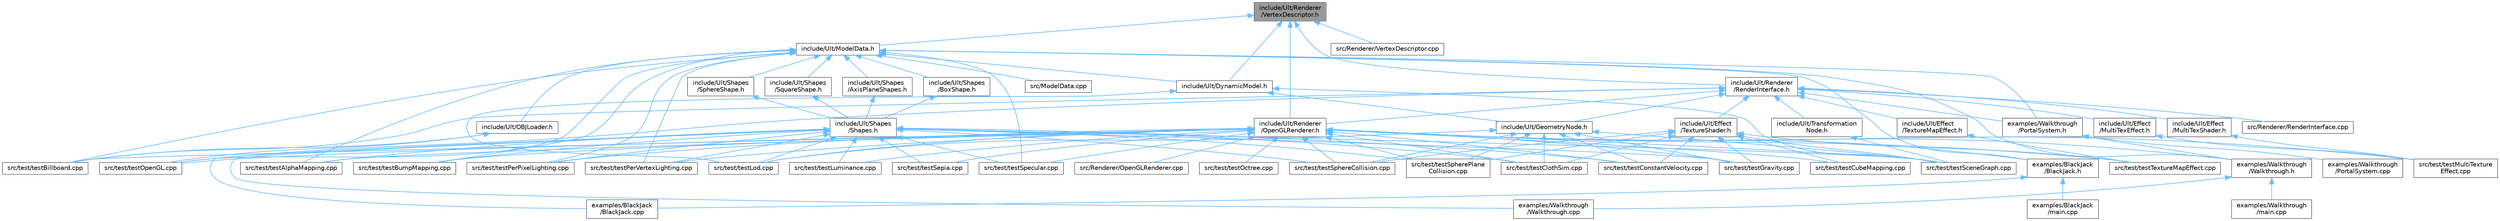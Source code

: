 digraph "include/Ult/Renderer/VertexDescriptor.h"
{
 // LATEX_PDF_SIZE
  bgcolor="transparent";
  edge [fontname=Helvetica,fontsize=10,labelfontname=Helvetica,labelfontsize=10];
  node [fontname=Helvetica,fontsize=10,shape=box,height=0.2,width=0.4];
  Node1 [id="Node000001",label="include/Ult/Renderer\l/VertexDescriptor.h",height=0.2,width=0.4,color="gray40", fillcolor="grey60", style="filled", fontcolor="black",tooltip=" "];
  Node1 -> Node2 [id="edge1_Node000001_Node000002",dir="back",color="steelblue1",style="solid",tooltip=" "];
  Node2 [id="Node000002",label="include/Ult/DynamicModel.h",height=0.2,width=0.4,color="grey40", fillcolor="white", style="filled",URL="$_dynamic_model_8h.html",tooltip=" "];
  Node2 -> Node3 [id="edge2_Node000002_Node000003",dir="back",color="steelblue1",style="solid",tooltip=" "];
  Node3 [id="Node000003",label="include/Ult/GeometryNode.h",height=0.2,width=0.4,color="grey40", fillcolor="white", style="filled",URL="$_geometry_node_8h.html",tooltip=" "];
  Node3 -> Node4 [id="edge3_Node000003_Node000004",dir="back",color="steelblue1",style="solid",tooltip=" "];
  Node4 [id="Node000004",label="src/test/testClothSim.cpp",height=0.2,width=0.4,color="grey40", fillcolor="white", style="filled",URL="$test_cloth_sim_8cpp.html",tooltip=" "];
  Node3 -> Node5 [id="edge4_Node000003_Node000005",dir="back",color="steelblue1",style="solid",tooltip=" "];
  Node5 [id="Node000005",label="src/test/testConstantVelocity.cpp",height=0.2,width=0.4,color="grey40", fillcolor="white", style="filled",URL="$test_constant_velocity_8cpp.html",tooltip=" "];
  Node3 -> Node6 [id="edge5_Node000003_Node000006",dir="back",color="steelblue1",style="solid",tooltip=" "];
  Node6 [id="Node000006",label="src/test/testGravity.cpp",height=0.2,width=0.4,color="grey40", fillcolor="white", style="filled",URL="$test_gravity_8cpp.html",tooltip=" "];
  Node3 -> Node7 [id="edge6_Node000003_Node000007",dir="back",color="steelblue1",style="solid",tooltip=" "];
  Node7 [id="Node000007",label="src/test/testLod.cpp",height=0.2,width=0.4,color="grey40", fillcolor="white", style="filled",URL="$test_lod_8cpp.html",tooltip=" "];
  Node3 -> Node8 [id="edge7_Node000003_Node000008",dir="back",color="steelblue1",style="solid",tooltip=" "];
  Node8 [id="Node000008",label="src/test/testSceneGraph.cpp",height=0.2,width=0.4,color="grey40", fillcolor="white", style="filled",URL="$test_scene_graph_8cpp.html",tooltip=" "];
  Node3 -> Node9 [id="edge8_Node000003_Node000009",dir="back",color="steelblue1",style="solid",tooltip=" "];
  Node9 [id="Node000009",label="src/test/testSphereCollision.cpp",height=0.2,width=0.4,color="grey40", fillcolor="white", style="filled",URL="$test_sphere_collision_8cpp.html",tooltip=" "];
  Node3 -> Node10 [id="edge9_Node000003_Node000010",dir="back",color="steelblue1",style="solid",tooltip=" "];
  Node10 [id="Node000010",label="src/test/testSpherePlane\lCollision.cpp",height=0.2,width=0.4,color="grey40", fillcolor="white", style="filled",URL="$test_sphere_plane_collision_8cpp.html",tooltip=" "];
  Node2 -> Node7 [id="edge10_Node000002_Node000007",dir="back",color="steelblue1",style="solid",tooltip=" "];
  Node2 -> Node8 [id="edge11_Node000002_Node000008",dir="back",color="steelblue1",style="solid",tooltip=" "];
  Node1 -> Node11 [id="edge12_Node000001_Node000011",dir="back",color="steelblue1",style="solid",tooltip=" "];
  Node11 [id="Node000011",label="include/Ult/ModelData.h",height=0.2,width=0.4,color="grey40", fillcolor="white", style="filled",URL="$_model_data_8h.html",tooltip=" "];
  Node11 -> Node12 [id="edge13_Node000011_Node000012",dir="back",color="steelblue1",style="solid",tooltip=" "];
  Node12 [id="Node000012",label="examples/BlackJack\l/BlackJack.h",height=0.2,width=0.4,color="grey40", fillcolor="white", style="filled",URL="$_black_jack_8h.html",tooltip=" "];
  Node12 -> Node13 [id="edge14_Node000012_Node000013",dir="back",color="steelblue1",style="solid",tooltip=" "];
  Node13 [id="Node000013",label="examples/BlackJack\l/BlackJack.cpp",height=0.2,width=0.4,color="grey40", fillcolor="white", style="filled",URL="$_black_jack_8cpp.html",tooltip=" "];
  Node12 -> Node14 [id="edge15_Node000012_Node000014",dir="back",color="steelblue1",style="solid",tooltip=" "];
  Node14 [id="Node000014",label="examples/BlackJack\l/main.cpp",height=0.2,width=0.4,color="grey40", fillcolor="white", style="filled",URL="$_black_jack_2main_8cpp.html",tooltip=" "];
  Node11 -> Node15 [id="edge16_Node000011_Node000015",dir="back",color="steelblue1",style="solid",tooltip=" "];
  Node15 [id="Node000015",label="examples/Walkthrough\l/PortalSystem.h",height=0.2,width=0.4,color="grey40", fillcolor="white", style="filled",URL="$_portal_system_8h.html",tooltip=" "];
  Node15 -> Node16 [id="edge17_Node000015_Node000016",dir="back",color="steelblue1",style="solid",tooltip=" "];
  Node16 [id="Node000016",label="examples/Walkthrough\l/PortalSystem.cpp",height=0.2,width=0.4,color="grey40", fillcolor="white", style="filled",URL="$_portal_system_8cpp.html",tooltip=" "];
  Node15 -> Node17 [id="edge18_Node000015_Node000017",dir="back",color="steelblue1",style="solid",tooltip=" "];
  Node17 [id="Node000017",label="examples/Walkthrough\l/Walkthrough.h",height=0.2,width=0.4,color="grey40", fillcolor="white", style="filled",URL="$_walkthrough_8h.html",tooltip=" "];
  Node17 -> Node18 [id="edge19_Node000017_Node000018",dir="back",color="steelblue1",style="solid",tooltip=" "];
  Node18 [id="Node000018",label="examples/Walkthrough\l/Walkthrough.cpp",height=0.2,width=0.4,color="grey40", fillcolor="white", style="filled",URL="$_walkthrough_8cpp.html",tooltip=" "];
  Node17 -> Node19 [id="edge20_Node000017_Node000019",dir="back",color="steelblue1",style="solid",tooltip=" "];
  Node19 [id="Node000019",label="examples/Walkthrough\l/main.cpp",height=0.2,width=0.4,color="grey40", fillcolor="white", style="filled",URL="$_walkthrough_2main_8cpp.html",tooltip=" "];
  Node11 -> Node17 [id="edge21_Node000011_Node000017",dir="back",color="steelblue1",style="solid",tooltip=" "];
  Node11 -> Node2 [id="edge22_Node000011_Node000002",dir="back",color="steelblue1",style="solid",tooltip=" "];
  Node11 -> Node20 [id="edge23_Node000011_Node000020",dir="back",color="steelblue1",style="solid",tooltip=" "];
  Node20 [id="Node000020",label="include/Ult/OBJLoader.h",height=0.2,width=0.4,color="grey40", fillcolor="white", style="filled",URL="$_o_b_j_loader_8h.html",tooltip=" "];
  Node20 -> Node21 [id="edge24_Node000020_Node000021",dir="back",color="steelblue1",style="solid",tooltip=" "];
  Node21 [id="Node000021",label="src/test/testBillboard.cpp",height=0.2,width=0.4,color="grey40", fillcolor="white", style="filled",URL="$test_billboard_8cpp.html",tooltip=" "];
  Node20 -> Node22 [id="edge25_Node000020_Node000022",dir="back",color="steelblue1",style="solid",tooltip=" "];
  Node22 [id="Node000022",label="src/test/testOpenGL.cpp",height=0.2,width=0.4,color="grey40", fillcolor="white", style="filled",URL="$test_open_g_l_8cpp.html",tooltip=" "];
  Node11 -> Node23 [id="edge26_Node000011_Node000023",dir="back",color="steelblue1",style="solid",tooltip=" "];
  Node23 [id="Node000023",label="include/Ult/Shapes\l/AxisPlaneShapes.h",height=0.2,width=0.4,color="grey40", fillcolor="white", style="filled",URL="$_axis_plane_shapes_8h.html",tooltip=" "];
  Node23 -> Node24 [id="edge27_Node000023_Node000024",dir="back",color="steelblue1",style="solid",tooltip=" "];
  Node24 [id="Node000024",label="include/Ult/Shapes\l/Shapes.h",height=0.2,width=0.4,color="grey40", fillcolor="white", style="filled",URL="$_shapes_8h.html",tooltip=" "];
  Node24 -> Node13 [id="edge28_Node000024_Node000013",dir="back",color="steelblue1",style="solid",tooltip=" "];
  Node24 -> Node18 [id="edge29_Node000024_Node000018",dir="back",color="steelblue1",style="solid",tooltip=" "];
  Node24 -> Node25 [id="edge30_Node000024_Node000025",dir="back",color="steelblue1",style="solid",tooltip=" "];
  Node25 [id="Node000025",label="src/test/testAlphaMapping.cpp",height=0.2,width=0.4,color="grey40", fillcolor="white", style="filled",URL="$test_alpha_mapping_8cpp.html",tooltip=" "];
  Node24 -> Node26 [id="edge31_Node000024_Node000026",dir="back",color="steelblue1",style="solid",tooltip=" "];
  Node26 [id="Node000026",label="src/test/testBumpMapping.cpp",height=0.2,width=0.4,color="grey40", fillcolor="white", style="filled",URL="$test_bump_mapping_8cpp.html",tooltip=" "];
  Node24 -> Node4 [id="edge32_Node000024_Node000004",dir="back",color="steelblue1",style="solid",tooltip=" "];
  Node24 -> Node5 [id="edge33_Node000024_Node000005",dir="back",color="steelblue1",style="solid",tooltip=" "];
  Node24 -> Node6 [id="edge34_Node000024_Node000006",dir="back",color="steelblue1",style="solid",tooltip=" "];
  Node24 -> Node7 [id="edge35_Node000024_Node000007",dir="back",color="steelblue1",style="solid",tooltip=" "];
  Node24 -> Node27 [id="edge36_Node000024_Node000027",dir="back",color="steelblue1",style="solid",tooltip=" "];
  Node27 [id="Node000027",label="src/test/testLuminance.cpp",height=0.2,width=0.4,color="grey40", fillcolor="white", style="filled",URL="$test_luminance_8cpp.html",tooltip=" "];
  Node24 -> Node28 [id="edge37_Node000024_Node000028",dir="back",color="steelblue1",style="solid",tooltip=" "];
  Node28 [id="Node000028",label="src/test/testPerPixelLighting.cpp",height=0.2,width=0.4,color="grey40", fillcolor="white", style="filled",URL="$test_per_pixel_lighting_8cpp.html",tooltip=" "];
  Node24 -> Node29 [id="edge38_Node000024_Node000029",dir="back",color="steelblue1",style="solid",tooltip=" "];
  Node29 [id="Node000029",label="src/test/testPerVertexLighting.cpp",height=0.2,width=0.4,color="grey40", fillcolor="white", style="filled",URL="$test_per_vertex_lighting_8cpp.html",tooltip=" "];
  Node24 -> Node8 [id="edge39_Node000024_Node000008",dir="back",color="steelblue1",style="solid",tooltip=" "];
  Node24 -> Node30 [id="edge40_Node000024_Node000030",dir="back",color="steelblue1",style="solid",tooltip=" "];
  Node30 [id="Node000030",label="src/test/testSepia.cpp",height=0.2,width=0.4,color="grey40", fillcolor="white", style="filled",URL="$test_sepia_8cpp.html",tooltip=" "];
  Node24 -> Node31 [id="edge41_Node000024_Node000031",dir="back",color="steelblue1",style="solid",tooltip=" "];
  Node31 [id="Node000031",label="src/test/testSpecular.cpp",height=0.2,width=0.4,color="grey40", fillcolor="white", style="filled",URL="$test_specular_8cpp.html",tooltip=" "];
  Node24 -> Node9 [id="edge42_Node000024_Node000009",dir="back",color="steelblue1",style="solid",tooltip=" "];
  Node24 -> Node10 [id="edge43_Node000024_Node000010",dir="back",color="steelblue1",style="solid",tooltip=" "];
  Node11 -> Node32 [id="edge44_Node000011_Node000032",dir="back",color="steelblue1",style="solid",tooltip=" "];
  Node32 [id="Node000032",label="include/Ult/Shapes\l/BoxShape.h",height=0.2,width=0.4,color="grey40", fillcolor="white", style="filled",URL="$_box_shape_8h.html",tooltip=" "];
  Node32 -> Node24 [id="edge45_Node000032_Node000024",dir="back",color="steelblue1",style="solid",tooltip=" "];
  Node11 -> Node33 [id="edge46_Node000011_Node000033",dir="back",color="steelblue1",style="solid",tooltip=" "];
  Node33 [id="Node000033",label="include/Ult/Shapes\l/SphereShape.h",height=0.2,width=0.4,color="grey40", fillcolor="white", style="filled",URL="$_sphere_shape_8h.html",tooltip=" "];
  Node33 -> Node24 [id="edge47_Node000033_Node000024",dir="back",color="steelblue1",style="solid",tooltip=" "];
  Node11 -> Node34 [id="edge48_Node000011_Node000034",dir="back",color="steelblue1",style="solid",tooltip=" "];
  Node34 [id="Node000034",label="include/Ult/Shapes\l/SquareShape.h",height=0.2,width=0.4,color="grey40", fillcolor="white", style="filled",URL="$_square_shape_8h.html",tooltip=" "];
  Node34 -> Node24 [id="edge49_Node000034_Node000024",dir="back",color="steelblue1",style="solid",tooltip=" "];
  Node11 -> Node35 [id="edge50_Node000011_Node000035",dir="back",color="steelblue1",style="solid",tooltip=" "];
  Node35 [id="Node000035",label="src/ModelData.cpp",height=0.2,width=0.4,color="grey40", fillcolor="white", style="filled",URL="$_model_data_8cpp.html",tooltip=" "];
  Node11 -> Node25 [id="edge51_Node000011_Node000025",dir="back",color="steelblue1",style="solid",tooltip=" "];
  Node11 -> Node21 [id="edge52_Node000011_Node000021",dir="back",color="steelblue1",style="solid",tooltip=" "];
  Node11 -> Node26 [id="edge53_Node000011_Node000026",dir="back",color="steelblue1",style="solid",tooltip=" "];
  Node11 -> Node22 [id="edge54_Node000011_Node000022",dir="back",color="steelblue1",style="solid",tooltip=" "];
  Node11 -> Node28 [id="edge55_Node000011_Node000028",dir="back",color="steelblue1",style="solid",tooltip=" "];
  Node11 -> Node29 [id="edge56_Node000011_Node000029",dir="back",color="steelblue1",style="solid",tooltip=" "];
  Node11 -> Node31 [id="edge57_Node000011_Node000031",dir="back",color="steelblue1",style="solid",tooltip=" "];
  Node1 -> Node36 [id="edge58_Node000001_Node000036",dir="back",color="steelblue1",style="solid",tooltip=" "];
  Node36 [id="Node000036",label="include/Ult/Renderer\l/OpenGLRenderer.h",height=0.2,width=0.4,color="grey40", fillcolor="white", style="filled",URL="$_open_g_l_renderer_8h.html",tooltip=" "];
  Node36 -> Node12 [id="edge59_Node000036_Node000012",dir="back",color="steelblue1",style="solid",tooltip=" "];
  Node36 -> Node17 [id="edge60_Node000036_Node000017",dir="back",color="steelblue1",style="solid",tooltip=" "];
  Node36 -> Node37 [id="edge61_Node000036_Node000037",dir="back",color="steelblue1",style="solid",tooltip=" "];
  Node37 [id="Node000037",label="src/Renderer/OpenGLRenderer.cpp",height=0.2,width=0.4,color="grey40", fillcolor="white", style="filled",URL="$_open_g_l_renderer_8cpp.html",tooltip=" "];
  Node36 -> Node25 [id="edge62_Node000036_Node000025",dir="back",color="steelblue1",style="solid",tooltip=" "];
  Node36 -> Node21 [id="edge63_Node000036_Node000021",dir="back",color="steelblue1",style="solid",tooltip=" "];
  Node36 -> Node26 [id="edge64_Node000036_Node000026",dir="back",color="steelblue1",style="solid",tooltip=" "];
  Node36 -> Node4 [id="edge65_Node000036_Node000004",dir="back",color="steelblue1",style="solid",tooltip=" "];
  Node36 -> Node5 [id="edge66_Node000036_Node000005",dir="back",color="steelblue1",style="solid",tooltip=" "];
  Node36 -> Node38 [id="edge67_Node000036_Node000038",dir="back",color="steelblue1",style="solid",tooltip=" "];
  Node38 [id="Node000038",label="src/test/testCubeMapping.cpp",height=0.2,width=0.4,color="grey40", fillcolor="white", style="filled",URL="$test_cube_mapping_8cpp.html",tooltip=" "];
  Node36 -> Node6 [id="edge68_Node000036_Node000006",dir="back",color="steelblue1",style="solid",tooltip=" "];
  Node36 -> Node7 [id="edge69_Node000036_Node000007",dir="back",color="steelblue1",style="solid",tooltip=" "];
  Node36 -> Node27 [id="edge70_Node000036_Node000027",dir="back",color="steelblue1",style="solid",tooltip=" "];
  Node36 -> Node39 [id="edge71_Node000036_Node000039",dir="back",color="steelblue1",style="solid",tooltip=" "];
  Node39 [id="Node000039",label="src/test/testMultiTexture\lEffect.cpp",height=0.2,width=0.4,color="grey40", fillcolor="white", style="filled",URL="$test_multi_texture_effect_8cpp.html",tooltip=" "];
  Node36 -> Node40 [id="edge72_Node000036_Node000040",dir="back",color="steelblue1",style="solid",tooltip=" "];
  Node40 [id="Node000040",label="src/test/testOctree.cpp",height=0.2,width=0.4,color="grey40", fillcolor="white", style="filled",URL="$test_octree_8cpp.html",tooltip=" "];
  Node36 -> Node22 [id="edge73_Node000036_Node000022",dir="back",color="steelblue1",style="solid",tooltip=" "];
  Node36 -> Node28 [id="edge74_Node000036_Node000028",dir="back",color="steelblue1",style="solid",tooltip=" "];
  Node36 -> Node29 [id="edge75_Node000036_Node000029",dir="back",color="steelblue1",style="solid",tooltip=" "];
  Node36 -> Node8 [id="edge76_Node000036_Node000008",dir="back",color="steelblue1",style="solid",tooltip=" "];
  Node36 -> Node30 [id="edge77_Node000036_Node000030",dir="back",color="steelblue1",style="solid",tooltip=" "];
  Node36 -> Node31 [id="edge78_Node000036_Node000031",dir="back",color="steelblue1",style="solid",tooltip=" "];
  Node36 -> Node9 [id="edge79_Node000036_Node000009",dir="back",color="steelblue1",style="solid",tooltip=" "];
  Node36 -> Node10 [id="edge80_Node000036_Node000010",dir="back",color="steelblue1",style="solid",tooltip=" "];
  Node36 -> Node41 [id="edge81_Node000036_Node000041",dir="back",color="steelblue1",style="solid",tooltip=" "];
  Node41 [id="Node000041",label="src/test/testTextureMapEffect.cpp",height=0.2,width=0.4,color="grey40", fillcolor="white", style="filled",URL="$test_texture_map_effect_8cpp.html",tooltip=" "];
  Node1 -> Node42 [id="edge82_Node000001_Node000042",dir="back",color="steelblue1",style="solid",tooltip=" "];
  Node42 [id="Node000042",label="include/Ult/Renderer\l/RenderInterface.h",height=0.2,width=0.4,color="grey40", fillcolor="white", style="filled",URL="$_render_interface_8h.html",tooltip=" "];
  Node42 -> Node15 [id="edge83_Node000042_Node000015",dir="back",color="steelblue1",style="solid",tooltip=" "];
  Node42 -> Node43 [id="edge84_Node000042_Node000043",dir="back",color="steelblue1",style="solid",tooltip=" "];
  Node43 [id="Node000043",label="include/Ult/Effect\l/MultiTexEffect.h",height=0.2,width=0.4,color="grey40", fillcolor="white", style="filled",URL="$_multi_tex_effect_8h.html",tooltip=" "];
  Node43 -> Node39 [id="edge85_Node000043_Node000039",dir="back",color="steelblue1",style="solid",tooltip=" "];
  Node42 -> Node44 [id="edge86_Node000042_Node000044",dir="back",color="steelblue1",style="solid",tooltip=" "];
  Node44 [id="Node000044",label="include/Ult/Effect\l/MultiTexShader.h",height=0.2,width=0.4,color="grey40", fillcolor="white", style="filled",URL="$_multi_tex_shader_8h.html",tooltip=" "];
  Node44 -> Node39 [id="edge87_Node000044_Node000039",dir="back",color="steelblue1",style="solid",tooltip=" "];
  Node42 -> Node45 [id="edge88_Node000042_Node000045",dir="back",color="steelblue1",style="solid",tooltip=" "];
  Node45 [id="Node000045",label="include/Ult/Effect\l/TextureMapEffect.h",height=0.2,width=0.4,color="grey40", fillcolor="white", style="filled",URL="$_texture_map_effect_8h.html",tooltip=" "];
  Node45 -> Node41 [id="edge89_Node000045_Node000041",dir="back",color="steelblue1",style="solid",tooltip=" "];
  Node42 -> Node46 [id="edge90_Node000042_Node000046",dir="back",color="steelblue1",style="solid",tooltip=" "];
  Node46 [id="Node000046",label="include/Ult/Effect\l/TextureShader.h",height=0.2,width=0.4,color="grey40", fillcolor="white", style="filled",URL="$_texture_shader_8h.html",tooltip=" "];
  Node46 -> Node4 [id="edge91_Node000046_Node000004",dir="back",color="steelblue1",style="solid",tooltip=" "];
  Node46 -> Node5 [id="edge92_Node000046_Node000005",dir="back",color="steelblue1",style="solid",tooltip=" "];
  Node46 -> Node38 [id="edge93_Node000046_Node000038",dir="back",color="steelblue1",style="solid",tooltip=" "];
  Node46 -> Node6 [id="edge94_Node000046_Node000006",dir="back",color="steelblue1",style="solid",tooltip=" "];
  Node46 -> Node8 [id="edge95_Node000046_Node000008",dir="back",color="steelblue1",style="solid",tooltip=" "];
  Node46 -> Node9 [id="edge96_Node000046_Node000009",dir="back",color="steelblue1",style="solid",tooltip=" "];
  Node46 -> Node10 [id="edge97_Node000046_Node000010",dir="back",color="steelblue1",style="solid",tooltip=" "];
  Node46 -> Node41 [id="edge98_Node000046_Node000041",dir="back",color="steelblue1",style="solid",tooltip=" "];
  Node42 -> Node3 [id="edge99_Node000042_Node000003",dir="back",color="steelblue1",style="solid",tooltip=" "];
  Node42 -> Node36 [id="edge100_Node000042_Node000036",dir="back",color="steelblue1",style="solid",tooltip=" "];
  Node42 -> Node47 [id="edge101_Node000042_Node000047",dir="back",color="steelblue1",style="solid",tooltip=" "];
  Node47 [id="Node000047",label="include/Ult/Transformation\lNode.h",height=0.2,width=0.4,color="grey40", fillcolor="white", style="filled",URL="$_transformation_node_8h.html",tooltip=" "];
  Node47 -> Node8 [id="edge102_Node000047_Node000008",dir="back",color="steelblue1",style="solid",tooltip=" "];
  Node42 -> Node48 [id="edge103_Node000042_Node000048",dir="back",color="steelblue1",style="solid",tooltip=" "];
  Node48 [id="Node000048",label="src/Renderer/RenderInterface.cpp",height=0.2,width=0.4,color="grey40", fillcolor="white", style="filled",URL="$_render_interface_8cpp.html",tooltip=" "];
  Node42 -> Node21 [id="edge104_Node000042_Node000021",dir="back",color="steelblue1",style="solid",tooltip=" "];
  Node42 -> Node22 [id="edge105_Node000042_Node000022",dir="back",color="steelblue1",style="solid",tooltip=" "];
  Node1 -> Node49 [id="edge106_Node000001_Node000049",dir="back",color="steelblue1",style="solid",tooltip=" "];
  Node49 [id="Node000049",label="src/Renderer/VertexDescriptor.cpp",height=0.2,width=0.4,color="grey40", fillcolor="white", style="filled",URL="$_vertex_descriptor_8cpp.html",tooltip=" "];
}
